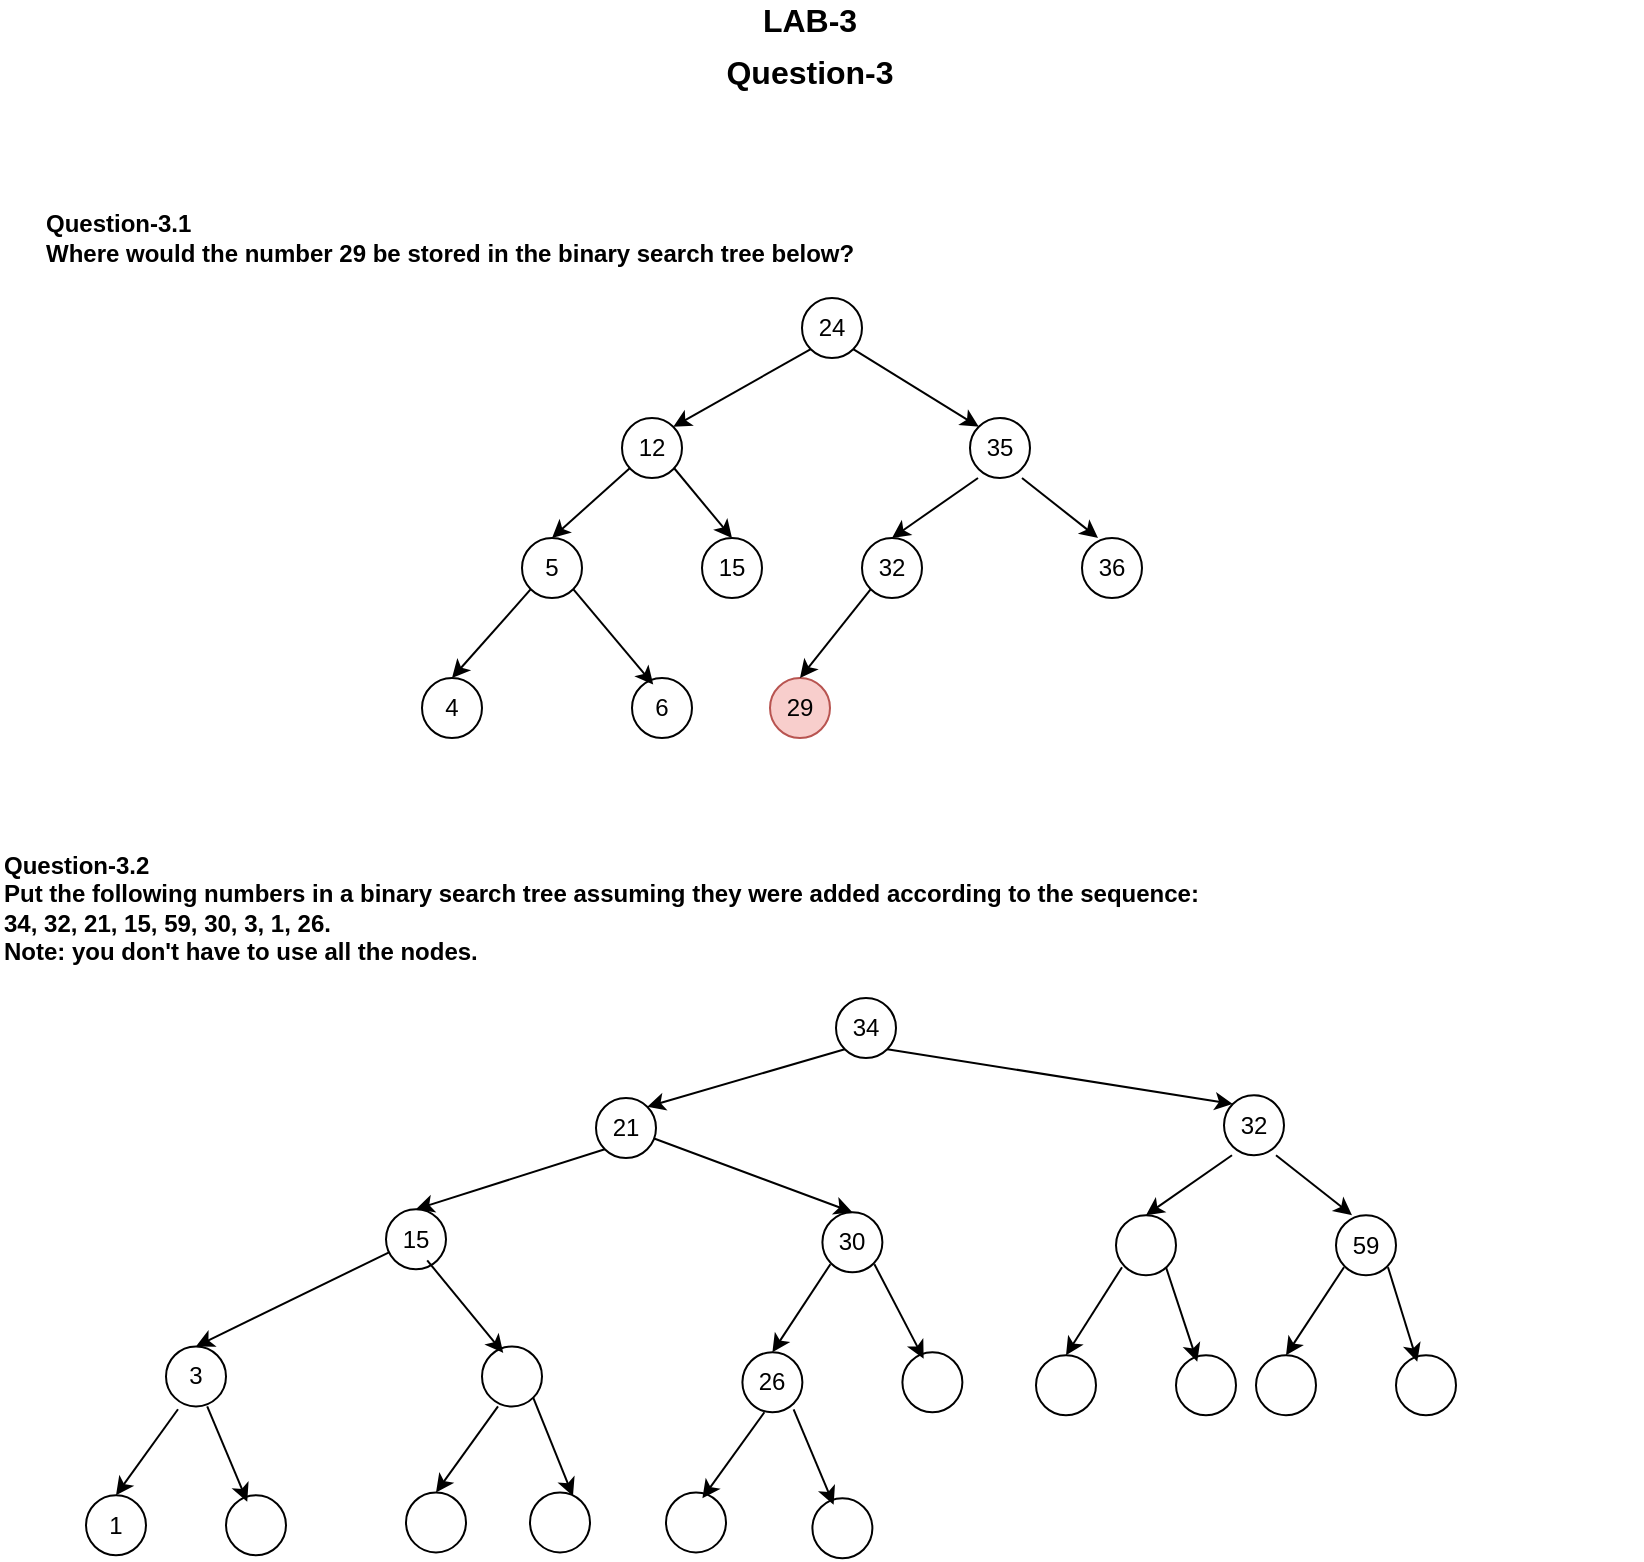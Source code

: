 <mxfile version="28.2.5">
  <diagram name="Page-1" id="CtZrxecPgvAGzupa3rpV">
    <mxGraphModel dx="1426" dy="777" grid="1" gridSize="10" guides="1" tooltips="1" connect="1" arrows="1" fold="1" page="1" pageScale="1" pageWidth="850" pageHeight="1100" math="0" shadow="0">
      <root>
        <mxCell id="0" />
        <mxCell id="1" parent="0" />
        <mxCell id="JFBfamYNF0iCNlNNwoPo-1" value="&lt;b&gt;Question-3.1&lt;/b&gt;&lt;div&gt;&lt;b&gt;Where would the number 29 be stored in the binary search tree below?&lt;/b&gt;&lt;/div&gt;" style="text;html=1;align=left;verticalAlign=middle;whiteSpace=wrap;rounded=0;" parent="1" vertex="1">
          <mxGeometry x="41" y="120" width="800" height="40" as="geometry" />
        </mxCell>
        <mxCell id="JFBfamYNF0iCNlNNwoPo-4" value="24" style="ellipse;whiteSpace=wrap;html=1;aspect=fixed;" parent="1" vertex="1">
          <mxGeometry x="421" y="170" width="30" height="30" as="geometry" />
        </mxCell>
        <mxCell id="JFBfamYNF0iCNlNNwoPo-12" value="29" style="ellipse;whiteSpace=wrap;html=1;aspect=fixed;fillColor=#f8cecc;strokeColor=#b85450;" parent="1" vertex="1">
          <mxGeometry x="405" y="360" width="30" height="30" as="geometry" />
        </mxCell>
        <mxCell id="JFBfamYNF0iCNlNNwoPo-13" value="6" style="ellipse;whiteSpace=wrap;html=1;aspect=fixed;" parent="1" vertex="1">
          <mxGeometry x="336" y="360" width="30" height="30" as="geometry" />
        </mxCell>
        <mxCell id="JFBfamYNF0iCNlNNwoPo-14" value="32" style="ellipse;whiteSpace=wrap;html=1;aspect=fixed;" parent="1" vertex="1">
          <mxGeometry x="451" y="290" width="30" height="30" as="geometry" />
        </mxCell>
        <mxCell id="JFBfamYNF0iCNlNNwoPo-15" value="4" style="ellipse;whiteSpace=wrap;html=1;aspect=fixed;" parent="1" vertex="1">
          <mxGeometry x="231" y="360" width="30" height="30" as="geometry" />
        </mxCell>
        <mxCell id="JFBfamYNF0iCNlNNwoPo-17" value="5" style="ellipse;whiteSpace=wrap;html=1;aspect=fixed;" parent="1" vertex="1">
          <mxGeometry x="281" y="290" width="30" height="30" as="geometry" />
        </mxCell>
        <mxCell id="JFBfamYNF0iCNlNNwoPo-18" value="15" style="ellipse;whiteSpace=wrap;html=1;aspect=fixed;" parent="1" vertex="1">
          <mxGeometry x="371" y="290" width="30" height="30" as="geometry" />
        </mxCell>
        <mxCell id="JFBfamYNF0iCNlNNwoPo-19" value="36" style="ellipse;whiteSpace=wrap;html=1;aspect=fixed;" parent="1" vertex="1">
          <mxGeometry x="561" y="290" width="30" height="30" as="geometry" />
        </mxCell>
        <mxCell id="JFBfamYNF0iCNlNNwoPo-20" value="35" style="ellipse;whiteSpace=wrap;html=1;aspect=fixed;" parent="1" vertex="1">
          <mxGeometry x="505" y="230" width="30" height="30" as="geometry" />
        </mxCell>
        <mxCell id="JFBfamYNF0iCNlNNwoPo-21" value="12" style="ellipse;whiteSpace=wrap;html=1;aspect=fixed;" parent="1" vertex="1">
          <mxGeometry x="331" y="230" width="30" height="30" as="geometry" />
        </mxCell>
        <mxCell id="JFBfamYNF0iCNlNNwoPo-22" value="" style="endArrow=classic;html=1;rounded=0;exitX=0;exitY=1;exitDx=0;exitDy=0;entryX=1;entryY=0;entryDx=0;entryDy=0;" parent="1" source="JFBfamYNF0iCNlNNwoPo-4" target="JFBfamYNF0iCNlNNwoPo-21" edge="1">
          <mxGeometry width="50" height="50" relative="1" as="geometry">
            <mxPoint x="401" y="450" as="sourcePoint" />
            <mxPoint x="451" y="400" as="targetPoint" />
          </mxGeometry>
        </mxCell>
        <mxCell id="JFBfamYNF0iCNlNNwoPo-23" value="" style="endArrow=classic;html=1;rounded=0;exitX=1;exitY=1;exitDx=0;exitDy=0;entryX=0;entryY=0;entryDx=0;entryDy=0;" parent="1" source="JFBfamYNF0iCNlNNwoPo-4" target="JFBfamYNF0iCNlNNwoPo-20" edge="1">
          <mxGeometry width="50" height="50" relative="1" as="geometry">
            <mxPoint x="589" y="240" as="sourcePoint" />
            <mxPoint x="551" y="278" as="targetPoint" />
          </mxGeometry>
        </mxCell>
        <mxCell id="JFBfamYNF0iCNlNNwoPo-24" value="" style="endArrow=classic;html=1;rounded=0;exitX=0;exitY=1;exitDx=0;exitDy=0;entryX=0.5;entryY=0;entryDx=0;entryDy=0;" parent="1" target="JFBfamYNF0iCNlNNwoPo-17" edge="1">
          <mxGeometry width="50" height="50" relative="1" as="geometry">
            <mxPoint x="335" y="255" as="sourcePoint" />
            <mxPoint x="297" y="293" as="targetPoint" />
          </mxGeometry>
        </mxCell>
        <mxCell id="JFBfamYNF0iCNlNNwoPo-25" value="" style="endArrow=classic;html=1;rounded=0;exitX=1;exitY=1;exitDx=0;exitDy=0;entryX=0.5;entryY=0;entryDx=0;entryDy=0;" parent="1" target="JFBfamYNF0iCNlNNwoPo-18" edge="1">
          <mxGeometry width="50" height="50" relative="1" as="geometry">
            <mxPoint x="357" y="255" as="sourcePoint" />
            <mxPoint x="395" y="293" as="targetPoint" />
          </mxGeometry>
        </mxCell>
        <mxCell id="JFBfamYNF0iCNlNNwoPo-26" value="" style="endArrow=classic;html=1;rounded=0;exitX=0;exitY=1;exitDx=0;exitDy=0;entryX=0.5;entryY=0;entryDx=0;entryDy=0;" parent="1" target="JFBfamYNF0iCNlNNwoPo-14" edge="1">
          <mxGeometry width="50" height="50" relative="1" as="geometry">
            <mxPoint x="509" y="260" as="sourcePoint" />
            <mxPoint x="471" y="298" as="targetPoint" />
          </mxGeometry>
        </mxCell>
        <mxCell id="JFBfamYNF0iCNlNNwoPo-27" value="" style="endArrow=classic;html=1;rounded=0;exitX=1;exitY=1;exitDx=0;exitDy=0;entryX=0.267;entryY=0;entryDx=0;entryDy=0;entryPerimeter=0;" parent="1" target="JFBfamYNF0iCNlNNwoPo-19" edge="1">
          <mxGeometry width="50" height="50" relative="1" as="geometry">
            <mxPoint x="531" y="260" as="sourcePoint" />
            <mxPoint x="569" y="298" as="targetPoint" />
          </mxGeometry>
        </mxCell>
        <mxCell id="JFBfamYNF0iCNlNNwoPo-28" value="" style="endArrow=classic;html=1;rounded=0;exitX=0;exitY=1;exitDx=0;exitDy=0;entryX=0.5;entryY=0;entryDx=0;entryDy=0;" parent="1" source="JFBfamYNF0iCNlNNwoPo-17" target="JFBfamYNF0iCNlNNwoPo-15" edge="1">
          <mxGeometry width="50" height="50" relative="1" as="geometry">
            <mxPoint x="285" y="320" as="sourcePoint" />
            <mxPoint x="247" y="358" as="targetPoint" />
          </mxGeometry>
        </mxCell>
        <mxCell id="JFBfamYNF0iCNlNNwoPo-29" value="" style="endArrow=classic;html=1;rounded=0;exitX=1;exitY=1;exitDx=0;exitDy=0;entryX=0.354;entryY=0.108;entryDx=0;entryDy=0;entryPerimeter=0;" parent="1" source="JFBfamYNF0iCNlNNwoPo-17" target="JFBfamYNF0iCNlNNwoPo-13" edge="1">
          <mxGeometry width="50" height="50" relative="1" as="geometry">
            <mxPoint x="307" y="320" as="sourcePoint" />
            <mxPoint x="345" y="358" as="targetPoint" />
          </mxGeometry>
        </mxCell>
        <mxCell id="JFBfamYNF0iCNlNNwoPo-30" value="&lt;b&gt;Question-3.2&lt;/b&gt;&lt;div&gt;&lt;b&gt;Put the following numbers in a binary search tree assuming they were added according to the sequence:&lt;/b&gt;&lt;/div&gt;&lt;div&gt;&lt;b&gt;34, 32, 21, 15, 59, 30, 3, 1, 26.&amp;nbsp;&lt;/b&gt;&lt;/div&gt;&lt;div&gt;&lt;b&gt;Note: you don&#39;t have to use all the nodes.&lt;/b&gt;&lt;/div&gt;" style="text;html=1;align=left;verticalAlign=top;whiteSpace=wrap;rounded=0;" parent="1" vertex="1">
          <mxGeometry x="20" y="440" width="800" height="70" as="geometry" />
        </mxCell>
        <mxCell id="JFBfamYNF0iCNlNNwoPo-33" value="34" style="ellipse;whiteSpace=wrap;html=1;aspect=fixed;" parent="1" vertex="1">
          <mxGeometry x="438" y="520" width="30" height="30" as="geometry" />
        </mxCell>
        <mxCell id="JFBfamYNF0iCNlNNwoPo-34" value="" style="ellipse;whiteSpace=wrap;html=1;aspect=fixed;" parent="1" vertex="1">
          <mxGeometry x="261" y="694.22" width="30" height="30" as="geometry" />
        </mxCell>
        <mxCell id="JFBfamYNF0iCNlNNwoPo-35" value="" style="ellipse;whiteSpace=wrap;html=1;aspect=fixed;" parent="1" vertex="1">
          <mxGeometry x="578" y="628.61" width="30" height="30" as="geometry" />
        </mxCell>
        <mxCell id="JFBfamYNF0iCNlNNwoPo-36" value="3" style="ellipse;whiteSpace=wrap;html=1;aspect=fixed;" parent="1" vertex="1">
          <mxGeometry x="103" y="694.22" width="30" height="30" as="geometry" />
        </mxCell>
        <mxCell id="JFBfamYNF0iCNlNNwoPo-37" value="15" style="ellipse;whiteSpace=wrap;html=1;aspect=fixed;" parent="1" vertex="1">
          <mxGeometry x="213" y="625.61" width="30" height="30" as="geometry" />
        </mxCell>
        <mxCell id="JFBfamYNF0iCNlNNwoPo-38" value="30" style="ellipse;whiteSpace=wrap;html=1;aspect=fixed;" parent="1" vertex="1">
          <mxGeometry x="431.2" y="627.11" width="30" height="30" as="geometry" />
        </mxCell>
        <mxCell id="JFBfamYNF0iCNlNNwoPo-39" value="59" style="ellipse;whiteSpace=wrap;html=1;aspect=fixed;" parent="1" vertex="1">
          <mxGeometry x="688" y="628.61" width="30" height="30" as="geometry" />
        </mxCell>
        <mxCell id="JFBfamYNF0iCNlNNwoPo-40" value="32" style="ellipse;whiteSpace=wrap;html=1;aspect=fixed;" parent="1" vertex="1">
          <mxGeometry x="632" y="568.61" width="30" height="30" as="geometry" />
        </mxCell>
        <mxCell id="JFBfamYNF0iCNlNNwoPo-41" value="21" style="ellipse;whiteSpace=wrap;html=1;aspect=fixed;" parent="1" vertex="1">
          <mxGeometry x="318" y="570" width="30" height="30" as="geometry" />
        </mxCell>
        <mxCell id="JFBfamYNF0iCNlNNwoPo-42" value="" style="endArrow=classic;html=1;rounded=0;exitX=0;exitY=1;exitDx=0;exitDy=0;entryX=1;entryY=0;entryDx=0;entryDy=0;" parent="1" source="JFBfamYNF0iCNlNNwoPo-33" target="JFBfamYNF0iCNlNNwoPo-41" edge="1">
          <mxGeometry width="50" height="50" relative="1" as="geometry">
            <mxPoint x="418" y="800" as="sourcePoint" />
            <mxPoint x="468" y="750" as="targetPoint" />
          </mxGeometry>
        </mxCell>
        <mxCell id="JFBfamYNF0iCNlNNwoPo-43" value="" style="endArrow=classic;html=1;rounded=0;exitX=1;exitY=1;exitDx=0;exitDy=0;entryX=0;entryY=0;entryDx=0;entryDy=0;" parent="1" source="JFBfamYNF0iCNlNNwoPo-33" target="JFBfamYNF0iCNlNNwoPo-40" edge="1">
          <mxGeometry width="50" height="50" relative="1" as="geometry">
            <mxPoint x="606" y="590" as="sourcePoint" />
            <mxPoint x="568" y="628" as="targetPoint" />
          </mxGeometry>
        </mxCell>
        <mxCell id="JFBfamYNF0iCNlNNwoPo-44" value="" style="endArrow=classic;html=1;rounded=0;exitX=0;exitY=1;exitDx=0;exitDy=0;entryX=0.5;entryY=0;entryDx=0;entryDy=0;" parent="1" source="JFBfamYNF0iCNlNNwoPo-41" target="JFBfamYNF0iCNlNNwoPo-37" edge="1">
          <mxGeometry width="50" height="50" relative="1" as="geometry">
            <mxPoint x="352" y="605" as="sourcePoint" />
            <mxPoint x="314" y="643" as="targetPoint" />
          </mxGeometry>
        </mxCell>
        <mxCell id="JFBfamYNF0iCNlNNwoPo-45" value="" style="endArrow=classic;html=1;rounded=0;entryX=0.5;entryY=0;entryDx=0;entryDy=0;" parent="1" source="JFBfamYNF0iCNlNNwoPo-41" target="JFBfamYNF0iCNlNNwoPo-38" edge="1">
          <mxGeometry width="50" height="50" relative="1" as="geometry">
            <mxPoint x="374" y="605" as="sourcePoint" />
            <mxPoint x="412" y="643" as="targetPoint" />
          </mxGeometry>
        </mxCell>
        <mxCell id="JFBfamYNF0iCNlNNwoPo-46" value="" style="endArrow=classic;html=1;rounded=0;exitX=0;exitY=1;exitDx=0;exitDy=0;entryX=0.5;entryY=0;entryDx=0;entryDy=0;" parent="1" target="JFBfamYNF0iCNlNNwoPo-35" edge="1">
          <mxGeometry width="50" height="50" relative="1" as="geometry">
            <mxPoint x="636" y="598.61" as="sourcePoint" />
            <mxPoint x="598" y="636.61" as="targetPoint" />
          </mxGeometry>
        </mxCell>
        <mxCell id="JFBfamYNF0iCNlNNwoPo-47" value="" style="endArrow=classic;html=1;rounded=0;exitX=1;exitY=1;exitDx=0;exitDy=0;entryX=0.267;entryY=0;entryDx=0;entryDy=0;entryPerimeter=0;" parent="1" target="JFBfamYNF0iCNlNNwoPo-39" edge="1">
          <mxGeometry width="50" height="50" relative="1" as="geometry">
            <mxPoint x="658" y="598.61" as="sourcePoint" />
            <mxPoint x="696" y="636.61" as="targetPoint" />
          </mxGeometry>
        </mxCell>
        <mxCell id="JFBfamYNF0iCNlNNwoPo-48" value="" style="endArrow=classic;html=1;rounded=0;entryX=0.5;entryY=0;entryDx=0;entryDy=0;" parent="1" source="JFBfamYNF0iCNlNNwoPo-37" target="JFBfamYNF0iCNlNNwoPo-36" edge="1">
          <mxGeometry width="50" height="50" relative="1" as="geometry">
            <mxPoint x="212.393" y="651.217" as="sourcePoint" />
            <mxPoint x="174" y="693.61" as="targetPoint" />
          </mxGeometry>
        </mxCell>
        <mxCell id="JFBfamYNF0iCNlNNwoPo-49" value="" style="endArrow=classic;html=1;rounded=0;exitX=1;exitY=1;exitDx=0;exitDy=0;entryX=0.354;entryY=0.108;entryDx=0;entryDy=0;entryPerimeter=0;" parent="1" target="JFBfamYNF0iCNlNNwoPo-34" edge="1">
          <mxGeometry width="50" height="50" relative="1" as="geometry">
            <mxPoint x="233.607" y="651.217" as="sourcePoint" />
            <mxPoint x="272" y="693.61" as="targetPoint" />
          </mxGeometry>
        </mxCell>
        <mxCell id="JFBfamYNF0iCNlNNwoPo-55" value="" style="ellipse;whiteSpace=wrap;html=1;aspect=fixed;" parent="1" vertex="1">
          <mxGeometry x="471.2" y="697.11" width="30" height="30" as="geometry" />
        </mxCell>
        <mxCell id="JFBfamYNF0iCNlNNwoPo-56" value="26" style="ellipse;whiteSpace=wrap;html=1;aspect=fixed;" parent="1" vertex="1">
          <mxGeometry x="391.2" y="697.11" width="30" height="30" as="geometry" />
        </mxCell>
        <mxCell id="JFBfamYNF0iCNlNNwoPo-57" value="" style="endArrow=classic;html=1;rounded=0;exitX=0;exitY=1;exitDx=0;exitDy=0;entryX=0.5;entryY=0;entryDx=0;entryDy=0;" parent="1" target="JFBfamYNF0iCNlNNwoPo-56" edge="1">
          <mxGeometry width="50" height="50" relative="1" as="geometry">
            <mxPoint x="435.2" y="653.11" as="sourcePoint" />
            <mxPoint x="397.2" y="695.11" as="targetPoint" />
          </mxGeometry>
        </mxCell>
        <mxCell id="JFBfamYNF0iCNlNNwoPo-58" value="" style="endArrow=classic;html=1;rounded=0;exitX=1;exitY=1;exitDx=0;exitDy=0;entryX=0.354;entryY=0.108;entryDx=0;entryDy=0;entryPerimeter=0;" parent="1" target="JFBfamYNF0iCNlNNwoPo-55" edge="1">
          <mxGeometry width="50" height="50" relative="1" as="geometry">
            <mxPoint x="457.2" y="653.11" as="sourcePoint" />
            <mxPoint x="495.2" y="695.11" as="targetPoint" />
          </mxGeometry>
        </mxCell>
        <mxCell id="JFBfamYNF0iCNlNNwoPo-59" value="" style="ellipse;whiteSpace=wrap;html=1;aspect=fixed;" parent="1" vertex="1">
          <mxGeometry x="608" y="698.61" width="30" height="30" as="geometry" />
        </mxCell>
        <mxCell id="JFBfamYNF0iCNlNNwoPo-60" value="" style="ellipse;whiteSpace=wrap;html=1;aspect=fixed;" parent="1" vertex="1">
          <mxGeometry x="538" y="698.61" width="30" height="30" as="geometry" />
        </mxCell>
        <mxCell id="JFBfamYNF0iCNlNNwoPo-61" value="" style="endArrow=classic;html=1;rounded=0;exitX=0;exitY=1;exitDx=0;exitDy=0;entryX=0.5;entryY=0;entryDx=0;entryDy=0;" parent="1" target="JFBfamYNF0iCNlNNwoPo-60" edge="1">
          <mxGeometry width="50" height="50" relative="1" as="geometry">
            <mxPoint x="581" y="654.61" as="sourcePoint" />
            <mxPoint x="543" y="696.61" as="targetPoint" />
          </mxGeometry>
        </mxCell>
        <mxCell id="JFBfamYNF0iCNlNNwoPo-62" value="" style="endArrow=classic;html=1;rounded=0;exitX=1;exitY=1;exitDx=0;exitDy=0;entryX=0.354;entryY=0.108;entryDx=0;entryDy=0;entryPerimeter=0;" parent="1" target="JFBfamYNF0iCNlNNwoPo-59" edge="1">
          <mxGeometry width="50" height="50" relative="1" as="geometry">
            <mxPoint x="603" y="654.61" as="sourcePoint" />
            <mxPoint x="641" y="696.61" as="targetPoint" />
          </mxGeometry>
        </mxCell>
        <mxCell id="JFBfamYNF0iCNlNNwoPo-63" value="" style="ellipse;whiteSpace=wrap;html=1;aspect=fixed;" parent="1" vertex="1">
          <mxGeometry x="718" y="698.61" width="30" height="30" as="geometry" />
        </mxCell>
        <mxCell id="JFBfamYNF0iCNlNNwoPo-64" value="" style="ellipse;whiteSpace=wrap;html=1;aspect=fixed;" parent="1" vertex="1">
          <mxGeometry x="648" y="698.61" width="30" height="30" as="geometry" />
        </mxCell>
        <mxCell id="JFBfamYNF0iCNlNNwoPo-65" value="" style="endArrow=classic;html=1;rounded=0;exitX=0;exitY=1;exitDx=0;exitDy=0;entryX=0.5;entryY=0;entryDx=0;entryDy=0;" parent="1" target="JFBfamYNF0iCNlNNwoPo-64" edge="1">
          <mxGeometry width="50" height="50" relative="1" as="geometry">
            <mxPoint x="692" y="654.61" as="sourcePoint" />
            <mxPoint x="654" y="696.61" as="targetPoint" />
          </mxGeometry>
        </mxCell>
        <mxCell id="JFBfamYNF0iCNlNNwoPo-66" value="" style="endArrow=classic;html=1;rounded=0;exitX=1;exitY=1;exitDx=0;exitDy=0;entryX=0.354;entryY=0.108;entryDx=0;entryDy=0;entryPerimeter=0;" parent="1" target="JFBfamYNF0iCNlNNwoPo-63" edge="1">
          <mxGeometry width="50" height="50" relative="1" as="geometry">
            <mxPoint x="714" y="654.61" as="sourcePoint" />
            <mxPoint x="752" y="696.61" as="targetPoint" />
          </mxGeometry>
        </mxCell>
        <mxCell id="JFBfamYNF0iCNlNNwoPo-67" value="" style="ellipse;whiteSpace=wrap;html=1;aspect=fixed;" parent="1" vertex="1">
          <mxGeometry x="133" y="768.613" width="30" height="30" as="geometry" />
        </mxCell>
        <mxCell id="JFBfamYNF0iCNlNNwoPo-68" value="1" style="ellipse;whiteSpace=wrap;html=1;aspect=fixed;" parent="1" vertex="1">
          <mxGeometry x="63" y="768.613" width="30" height="30" as="geometry" />
        </mxCell>
        <mxCell id="JFBfamYNF0iCNlNNwoPo-69" value="" style="endArrow=classic;html=1;rounded=0;entryX=0.5;entryY=0;entryDx=0;entryDy=0;" parent="1" target="JFBfamYNF0iCNlNNwoPo-68" edge="1">
          <mxGeometry width="50" height="50" relative="1" as="geometry">
            <mxPoint x="109" y="725.613" as="sourcePoint" />
            <mxPoint x="64" y="766.613" as="targetPoint" />
          </mxGeometry>
        </mxCell>
        <mxCell id="JFBfamYNF0iCNlNNwoPo-70" value="" style="endArrow=classic;html=1;rounded=0;exitX=1;exitY=1;exitDx=0;exitDy=0;entryX=0.354;entryY=0.108;entryDx=0;entryDy=0;entryPerimeter=0;" parent="1" target="JFBfamYNF0iCNlNNwoPo-67" edge="1">
          <mxGeometry width="50" height="50" relative="1" as="geometry">
            <mxPoint x="123.607" y="724.22" as="sourcePoint" />
            <mxPoint x="162" y="766.613" as="targetPoint" />
          </mxGeometry>
        </mxCell>
        <mxCell id="JFBfamYNF0iCNlNNwoPo-71" value="" style="ellipse;whiteSpace=wrap;html=1;aspect=fixed;" parent="1" vertex="1">
          <mxGeometry x="353" y="767.223" width="30" height="30" as="geometry" />
        </mxCell>
        <mxCell id="JFBfamYNF0iCNlNNwoPo-72" value="" style="ellipse;whiteSpace=wrap;html=1;aspect=fixed;" parent="1" vertex="1">
          <mxGeometry x="223" y="767.223" width="30" height="30" as="geometry" />
        </mxCell>
        <mxCell id="JFBfamYNF0iCNlNNwoPo-73" value="" style="endArrow=classic;html=1;rounded=0;entryX=0.5;entryY=0;entryDx=0;entryDy=0;" parent="1" target="JFBfamYNF0iCNlNNwoPo-72" edge="1">
          <mxGeometry width="50" height="50" relative="1" as="geometry">
            <mxPoint x="269" y="724.223" as="sourcePoint" />
            <mxPoint x="224" y="765.223" as="targetPoint" />
          </mxGeometry>
        </mxCell>
        <mxCell id="JFBfamYNF0iCNlNNwoPo-74" value="" style="endArrow=classic;html=1;rounded=0;exitX=1;exitY=1;exitDx=0;exitDy=0;entryX=0.716;entryY=0.062;entryDx=0;entryDy=0;entryPerimeter=0;" parent="1" source="JFBfamYNF0iCNlNNwoPo-34" target="JFBfamYNF0iCNlNNwoPo-76" edge="1">
          <mxGeometry width="50" height="50" relative="1" as="geometry">
            <mxPoint x="364.807" y="725.72" as="sourcePoint" />
            <mxPoint x="403.2" y="768.113" as="targetPoint" />
          </mxGeometry>
        </mxCell>
        <mxCell id="JFBfamYNF0iCNlNNwoPo-75" value="" style="ellipse;whiteSpace=wrap;html=1;aspect=fixed;" parent="1" vertex="1">
          <mxGeometry x="426.2" y="770.113" width="30" height="30" as="geometry" />
        </mxCell>
        <mxCell id="JFBfamYNF0iCNlNNwoPo-76" value="" style="ellipse;whiteSpace=wrap;html=1;aspect=fixed;" parent="1" vertex="1">
          <mxGeometry x="285" y="767.223" width="30" height="30" as="geometry" />
        </mxCell>
        <mxCell id="JFBfamYNF0iCNlNNwoPo-77" value="" style="endArrow=classic;html=1;rounded=0;entryX=0.5;entryY=0;entryDx=0;entryDy=0;" parent="1" edge="1">
          <mxGeometry width="50" height="50" relative="1" as="geometry">
            <mxPoint x="402.2" y="727.113" as="sourcePoint" />
            <mxPoint x="371.2" y="770.113" as="targetPoint" />
          </mxGeometry>
        </mxCell>
        <mxCell id="JFBfamYNF0iCNlNNwoPo-78" value="" style="endArrow=classic;html=1;rounded=0;exitX=1;exitY=1;exitDx=0;exitDy=0;entryX=0.354;entryY=0.108;entryDx=0;entryDy=0;entryPerimeter=0;" parent="1" target="JFBfamYNF0iCNlNNwoPo-75" edge="1">
          <mxGeometry width="50" height="50" relative="1" as="geometry">
            <mxPoint x="416.807" y="725.72" as="sourcePoint" />
            <mxPoint x="455.2" y="768.113" as="targetPoint" />
          </mxGeometry>
        </mxCell>
        <mxCell id="JFBfamYNF0iCNlNNwoPo-79" value="" style="endArrow=classic;html=1;rounded=0;entryX=0.5;entryY=0;entryDx=0;entryDy=0;exitX=0;exitY=1;exitDx=0;exitDy=0;" parent="1" target="JFBfamYNF0iCNlNNwoPo-12" edge="1" source="JFBfamYNF0iCNlNNwoPo-14">
          <mxGeometry width="50" height="50" relative="1" as="geometry">
            <mxPoint x="456.203" y="299.997" as="sourcePoint" />
            <mxPoint x="414.81" y="342.78" as="targetPoint" />
          </mxGeometry>
        </mxCell>
        <mxCell id="rihcxN5UTjiLVQ_BDiFT-3" value="&lt;span style=&quot;font-weight: 700; text-align: left; font-size: 16px;&quot;&gt;LAB-3&lt;/span&gt;&lt;div style=&quot;font-size: 24px; font-weight: 700; text-align: left; text-wrap-mode: nowrap;&quot;&gt;&lt;span style=&quot;font-size: 16px; text-wrap-mode: wrap;&quot;&gt;Question-3&lt;/span&gt;&lt;/div&gt;" style="text;html=1;align=center;verticalAlign=middle;whiteSpace=wrap;rounded=0;" parent="1" vertex="1">
          <mxGeometry x="345" y="30" width="160" height="30" as="geometry" />
        </mxCell>
      </root>
    </mxGraphModel>
  </diagram>
</mxfile>
